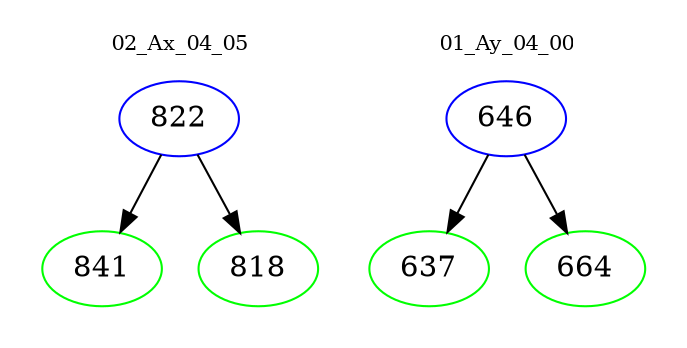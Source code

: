digraph{
subgraph cluster_0 {
color = white
label = "02_Ax_04_05";
fontsize=10;
T0_822 [label="822", color="blue"]
T0_822 -> T0_841 [color="black"]
T0_841 [label="841", color="green"]
T0_822 -> T0_818 [color="black"]
T0_818 [label="818", color="green"]
}
subgraph cluster_1 {
color = white
label = "01_Ay_04_00";
fontsize=10;
T1_646 [label="646", color="blue"]
T1_646 -> T1_637 [color="black"]
T1_637 [label="637", color="green"]
T1_646 -> T1_664 [color="black"]
T1_664 [label="664", color="green"]
}
}
